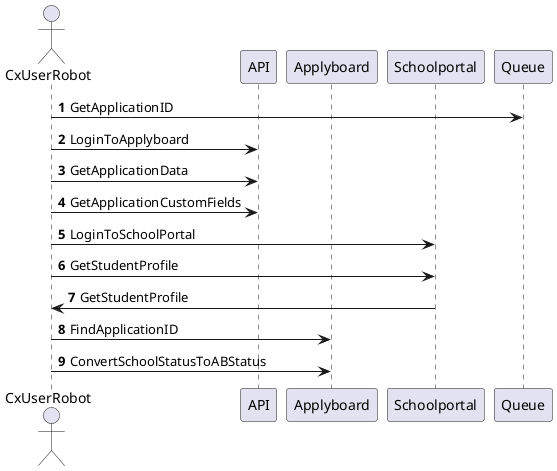 @startuml
autonumber
actor CxUserRobot
Participant API as api
participant Applyboard as AB
Participant Schoolportal as SP
CxUserRobot -> Queue : GetApplicationID
CxUserRobot -> api : LoginToApplyboard
CxUserRobot -> api : GetApplicationData
CxUserRobot -> api : GetApplicationCustomFields
CxUserRobot -> SP : LoginToSchoolPortal
CxUserRobot -> SP :GetStudentProfile
CxUserRobot <-  SP : GetStudentProfile
CxUserRobot -> AB : FindApplicationID
CxUserRobot -> AB : ConvertSchoolStatusToABStatus
@enduml
